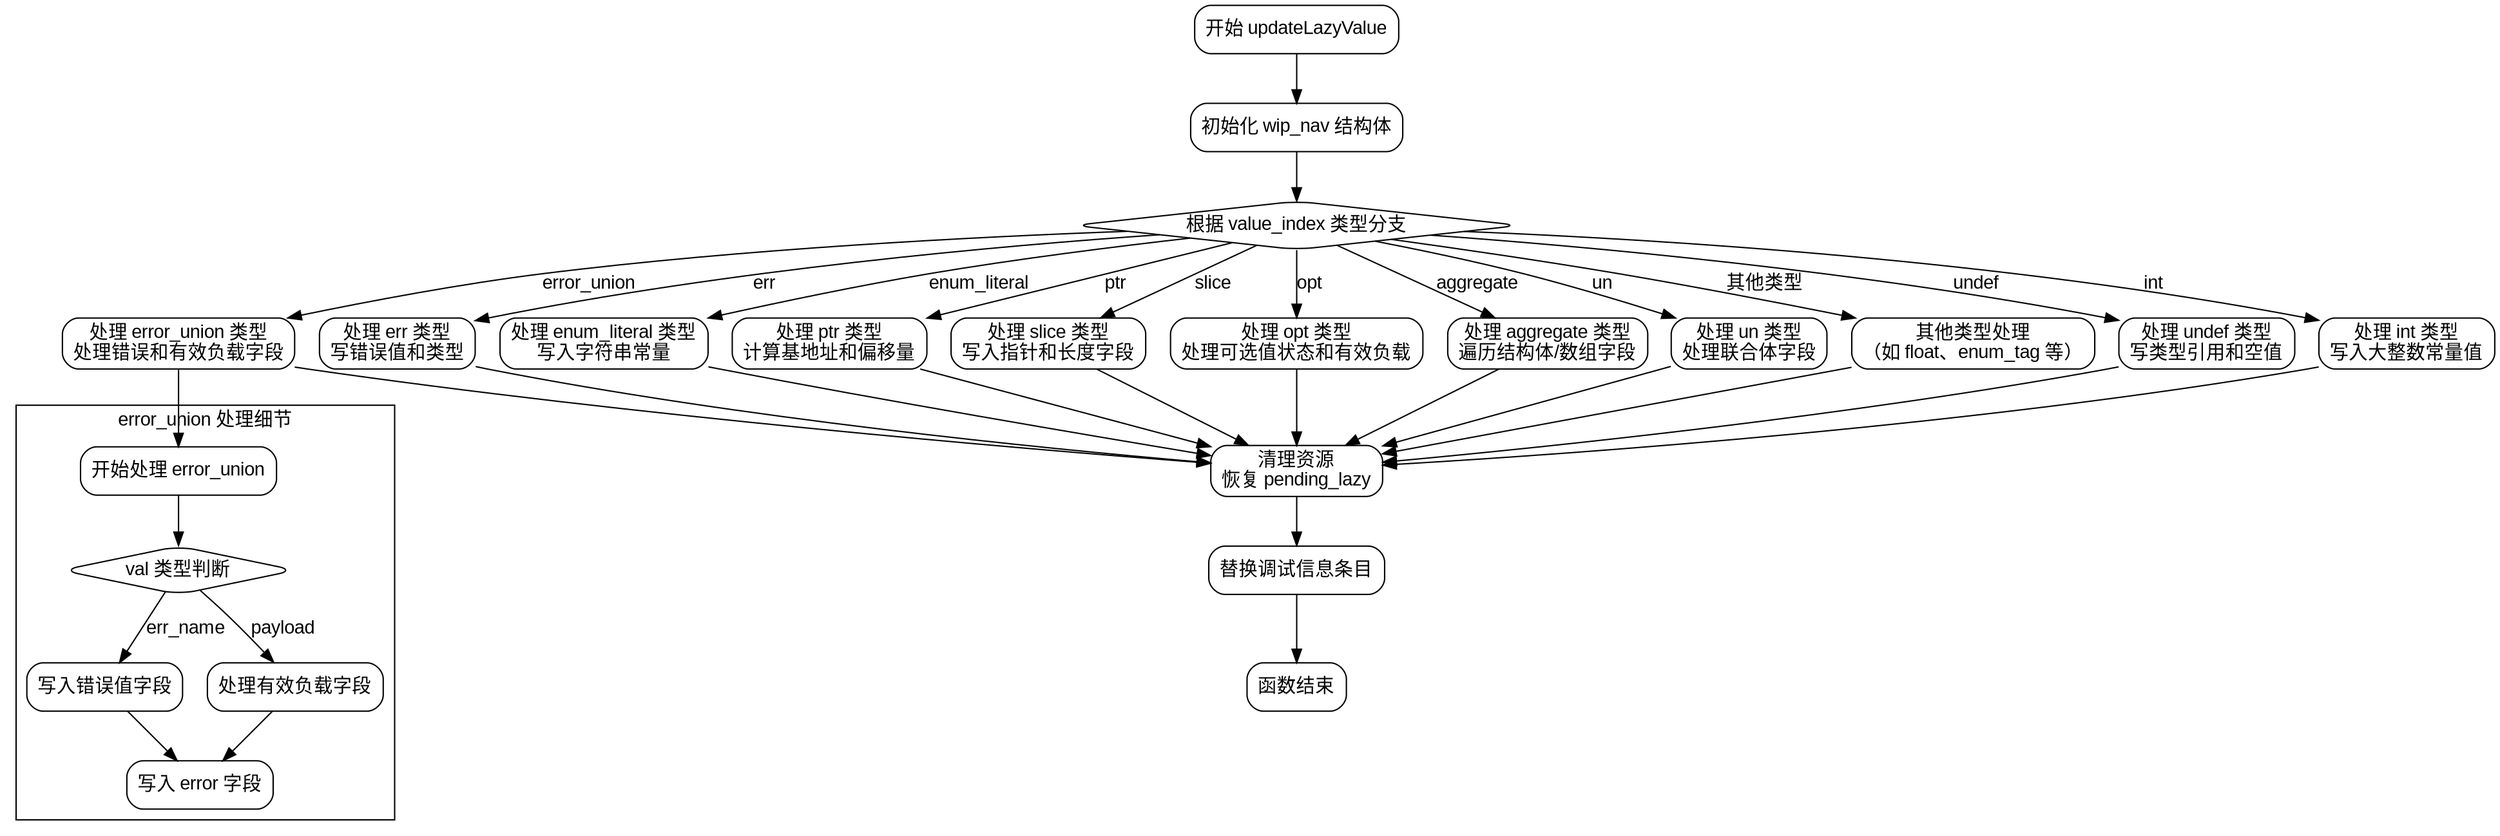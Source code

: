 
digraph updateLazyValue {
    graph [fontname="Arial", rankdir=TB];
    node [fontname="Arial", shape=rectangle, style=rounded];
    edge [fontname="Arial"];

    start [label="开始 updateLazyValue"];
    init_wip_nav [label="初始化 wip_nav 结构体"];
    switch_value_index [label="根据 value_index 类型分支", shape=diamond];
    handle_undef [label="处理 undef 类型\n写类型引用和空值"];
    handle_int [label="处理 int 类型\n写入大整数常量值"];
    handle_err [label="处理 err 类型\n写错误值和类型"];
    handle_error_union [label="处理 error_union 类型\n处理错误和有效负载字段"];
    handle_enum_literal [label="处理 enum_literal 类型\n写入字符串常量"];
    handle_ptr [label="处理 ptr 类型\n计算基地址和偏移量"];
    handle_slice [label="处理 slice 类型\n写入指针和长度字段"];
    handle_opt [label="处理 opt 类型\n处理可选值状态和有效负载"];
    handle_aggregate [label="处理 aggregate 类型\n遍历结构体/数组字段"];
    handle_un [label="处理 un 类型\n处理联合体字段"];
    other_cases [label="其他类型处理\n（如 float、enum_tag 等）"];
    defer_cleanup [label="清理资源\n恢复 pending_lazy"];
    replace_entry [label="替换调试信息条目"];
    end [label="函数结束"];

    start -> init_wip_nav;
    init_wip_nav -> switch_value_index;

    switch_value_index -> handle_undef [label="undef"];
    switch_value_index -> handle_int [label="int"];
    switch_value_index -> handle_err [label="err"];
    switch_value_index -> handle_error_union [label="error_union"];
    switch_value_index -> handle_enum_literal [label="enum_literal"];
    switch_value_index -> handle_ptr [label="ptr"];
    switch_value_index -> handle_slice [label="slice"];
    switch_value_index -> handle_opt [label="opt"];
    switch_value_index -> handle_aggregate [label="aggregate"];
    switch_value_index -> handle_un [label="un"];
    switch_value_index -> other_cases [label="其他类型"];

    handle_undef -> defer_cleanup;
    handle_int -> defer_cleanup;
    handle_err -> defer_cleanup;
    handle_error_union -> defer_cleanup;
    handle_enum_literal -> defer_cleanup;
    handle_ptr -> defer_cleanup;
    handle_slice -> defer_cleanup;
    handle_opt -> defer_cleanup;
    handle_aggregate -> defer_cleanup;
    handle_un -> defer_cleanup;
    other_cases -> defer_cleanup;

    defer_cleanup -> replace_entry;
    replace_entry -> end;

    // 复杂类型子流程示例
    subgraph cluster_error_union {
        label="error_union 处理细节";
        eu_start [label="开始处理 error_union"];
        check_val [label="val 类型判断", shape=diamond];
        handle_err_name [label="写入错误值字段"];
        handle_payload [label="处理有效负载字段"];
        write_error_field [label="写入 error 字段"];
        
        eu_start -> check_val;
        check_val -> handle_err_name [label="err_name"];
        check_val -> handle_payload [label="payload"];
        handle_err_name -> write_error_field;
        handle_payload -> write_error_field;
    }

    handle_error_union -> eu_start [lhead=cluster_error_union];
    eu_start -> eu_start [style=invis]; // 保持子图连接
}
